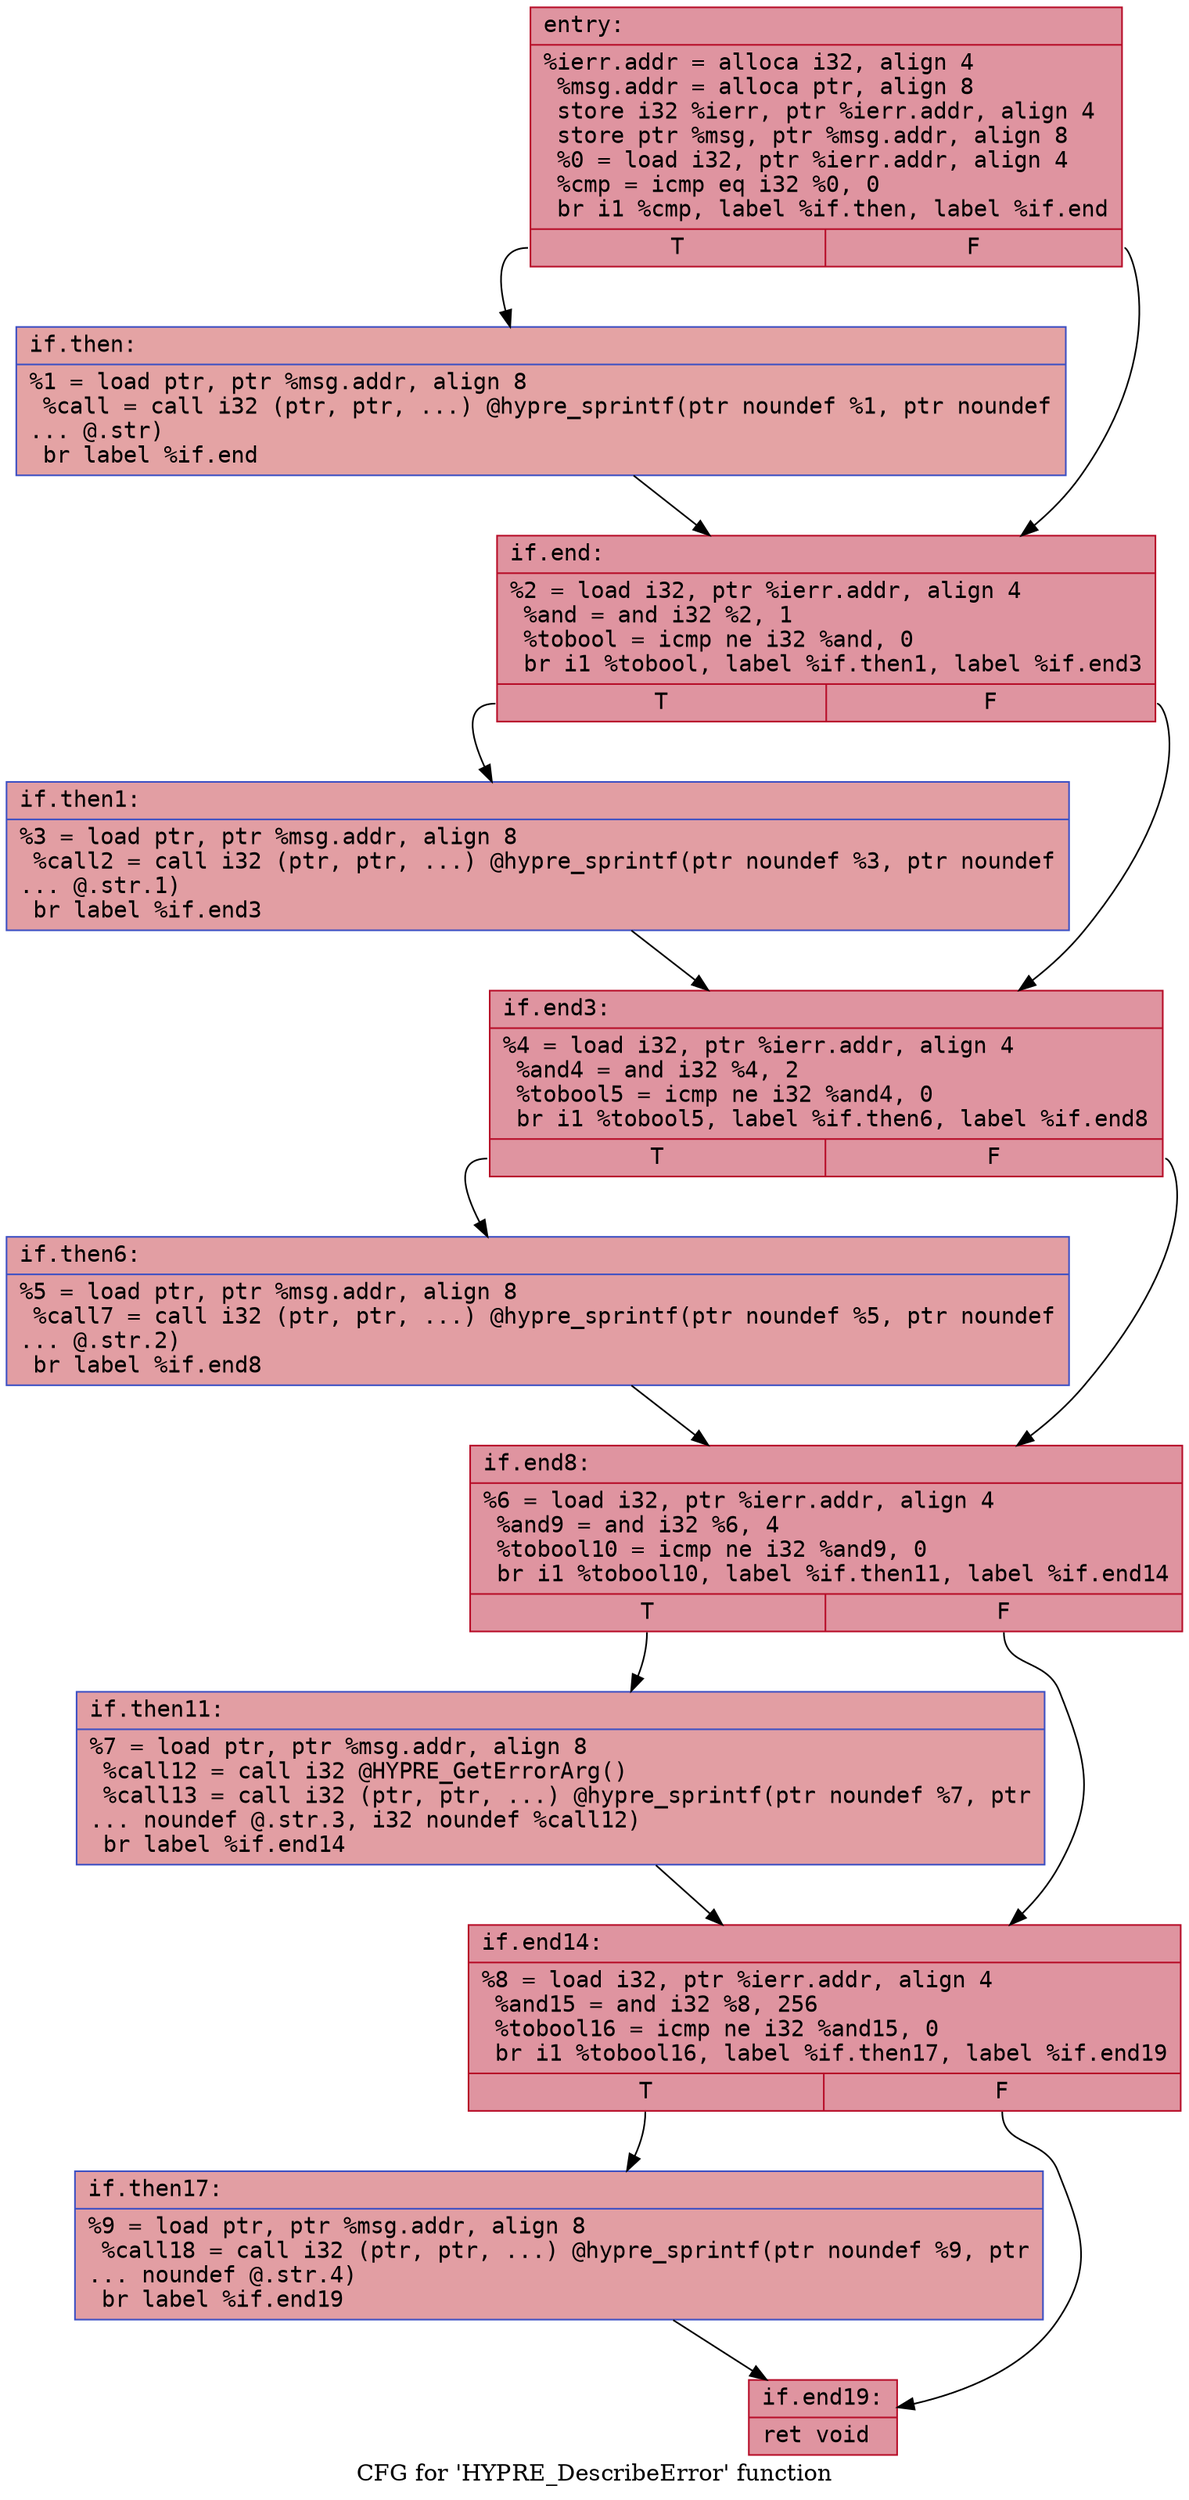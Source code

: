 digraph "CFG for 'HYPRE_DescribeError' function" {
	label="CFG for 'HYPRE_DescribeError' function";

	Node0x5645847a9800 [shape=record,color="#b70d28ff", style=filled, fillcolor="#b70d2870" fontname="Courier",label="{entry:\l|  %ierr.addr = alloca i32, align 4\l  %msg.addr = alloca ptr, align 8\l  store i32 %ierr, ptr %ierr.addr, align 4\l  store ptr %msg, ptr %msg.addr, align 8\l  %0 = load i32, ptr %ierr.addr, align 4\l  %cmp = icmp eq i32 %0, 0\l  br i1 %cmp, label %if.then, label %if.end\l|{<s0>T|<s1>F}}"];
	Node0x5645847a9800:s0 -> Node0x5645847a9c30[tooltip="entry -> if.then\nProbability 37.50%" ];
	Node0x5645847a9800:s1 -> Node0x5645847a9ca0[tooltip="entry -> if.end\nProbability 62.50%" ];
	Node0x5645847a9c30 [shape=record,color="#3d50c3ff", style=filled, fillcolor="#c32e3170" fontname="Courier",label="{if.then:\l|  %1 = load ptr, ptr %msg.addr, align 8\l  %call = call i32 (ptr, ptr, ...) @hypre_sprintf(ptr noundef %1, ptr noundef\l... @.str)\l  br label %if.end\l}"];
	Node0x5645847a9c30 -> Node0x5645847a9ca0[tooltip="if.then -> if.end\nProbability 100.00%" ];
	Node0x5645847a9ca0 [shape=record,color="#b70d28ff", style=filled, fillcolor="#b70d2870" fontname="Courier",label="{if.end:\l|  %2 = load i32, ptr %ierr.addr, align 4\l  %and = and i32 %2, 1\l  %tobool = icmp ne i32 %and, 0\l  br i1 %tobool, label %if.then1, label %if.end3\l|{<s0>T|<s1>F}}"];
	Node0x5645847a9ca0:s0 -> Node0x5645847aa2a0[tooltip="if.end -> if.then1\nProbability 50.00%" ];
	Node0x5645847a9ca0:s1 -> Node0x5645847aa320[tooltip="if.end -> if.end3\nProbability 50.00%" ];
	Node0x5645847aa2a0 [shape=record,color="#3d50c3ff", style=filled, fillcolor="#be242e70" fontname="Courier",label="{if.then1:\l|  %3 = load ptr, ptr %msg.addr, align 8\l  %call2 = call i32 (ptr, ptr, ...) @hypre_sprintf(ptr noundef %3, ptr noundef\l... @.str.1)\l  br label %if.end3\l}"];
	Node0x5645847aa2a0 -> Node0x5645847aa320[tooltip="if.then1 -> if.end3\nProbability 100.00%" ];
	Node0x5645847aa320 [shape=record,color="#b70d28ff", style=filled, fillcolor="#b70d2870" fontname="Courier",label="{if.end3:\l|  %4 = load i32, ptr %ierr.addr, align 4\l  %and4 = and i32 %4, 2\l  %tobool5 = icmp ne i32 %and4, 0\l  br i1 %tobool5, label %if.then6, label %if.end8\l|{<s0>T|<s1>F}}"];
	Node0x5645847aa320:s0 -> Node0x5645847ab080[tooltip="if.end3 -> if.then6\nProbability 50.00%" ];
	Node0x5645847aa320:s1 -> Node0x5645847ab100[tooltip="if.end3 -> if.end8\nProbability 50.00%" ];
	Node0x5645847ab080 [shape=record,color="#3d50c3ff", style=filled, fillcolor="#be242e70" fontname="Courier",label="{if.then6:\l|  %5 = load ptr, ptr %msg.addr, align 8\l  %call7 = call i32 (ptr, ptr, ...) @hypre_sprintf(ptr noundef %5, ptr noundef\l... @.str.2)\l  br label %if.end8\l}"];
	Node0x5645847ab080 -> Node0x5645847ab100[tooltip="if.then6 -> if.end8\nProbability 100.00%" ];
	Node0x5645847ab100 [shape=record,color="#b70d28ff", style=filled, fillcolor="#b70d2870" fontname="Courier",label="{if.end8:\l|  %6 = load i32, ptr %ierr.addr, align 4\l  %and9 = and i32 %6, 4\l  %tobool10 = icmp ne i32 %and9, 0\l  br i1 %tobool10, label %if.then11, label %if.end14\l|{<s0>T|<s1>F}}"];
	Node0x5645847ab100:s0 -> Node0x5645847abe70[tooltip="if.end8 -> if.then11\nProbability 50.00%" ];
	Node0x5645847ab100:s1 -> Node0x5645847abef0[tooltip="if.end8 -> if.end14\nProbability 50.00%" ];
	Node0x5645847abe70 [shape=record,color="#3d50c3ff", style=filled, fillcolor="#be242e70" fontname="Courier",label="{if.then11:\l|  %7 = load ptr, ptr %msg.addr, align 8\l  %call12 = call i32 @HYPRE_GetErrorArg()\l  %call13 = call i32 (ptr, ptr, ...) @hypre_sprintf(ptr noundef %7, ptr\l... noundef @.str.3, i32 noundef %call12)\l  br label %if.end14\l}"];
	Node0x5645847abe70 -> Node0x5645847abef0[tooltip="if.then11 -> if.end14\nProbability 100.00%" ];
	Node0x5645847abef0 [shape=record,color="#b70d28ff", style=filled, fillcolor="#b70d2870" fontname="Courier",label="{if.end14:\l|  %8 = load i32, ptr %ierr.addr, align 4\l  %and15 = and i32 %8, 256\l  %tobool16 = icmp ne i32 %and15, 0\l  br i1 %tobool16, label %if.then17, label %if.end19\l|{<s0>T|<s1>F}}"];
	Node0x5645847abef0:s0 -> Node0x5645847ac850[tooltip="if.end14 -> if.then17\nProbability 50.00%" ];
	Node0x5645847abef0:s1 -> Node0x5645847ac8d0[tooltip="if.end14 -> if.end19\nProbability 50.00%" ];
	Node0x5645847ac850 [shape=record,color="#3d50c3ff", style=filled, fillcolor="#be242e70" fontname="Courier",label="{if.then17:\l|  %9 = load ptr, ptr %msg.addr, align 8\l  %call18 = call i32 (ptr, ptr, ...) @hypre_sprintf(ptr noundef %9, ptr\l... noundef @.str.4)\l  br label %if.end19\l}"];
	Node0x5645847ac850 -> Node0x5645847ac8d0[tooltip="if.then17 -> if.end19\nProbability 100.00%" ];
	Node0x5645847ac8d0 [shape=record,color="#b70d28ff", style=filled, fillcolor="#b70d2870" fontname="Courier",label="{if.end19:\l|  ret void\l}"];
}
